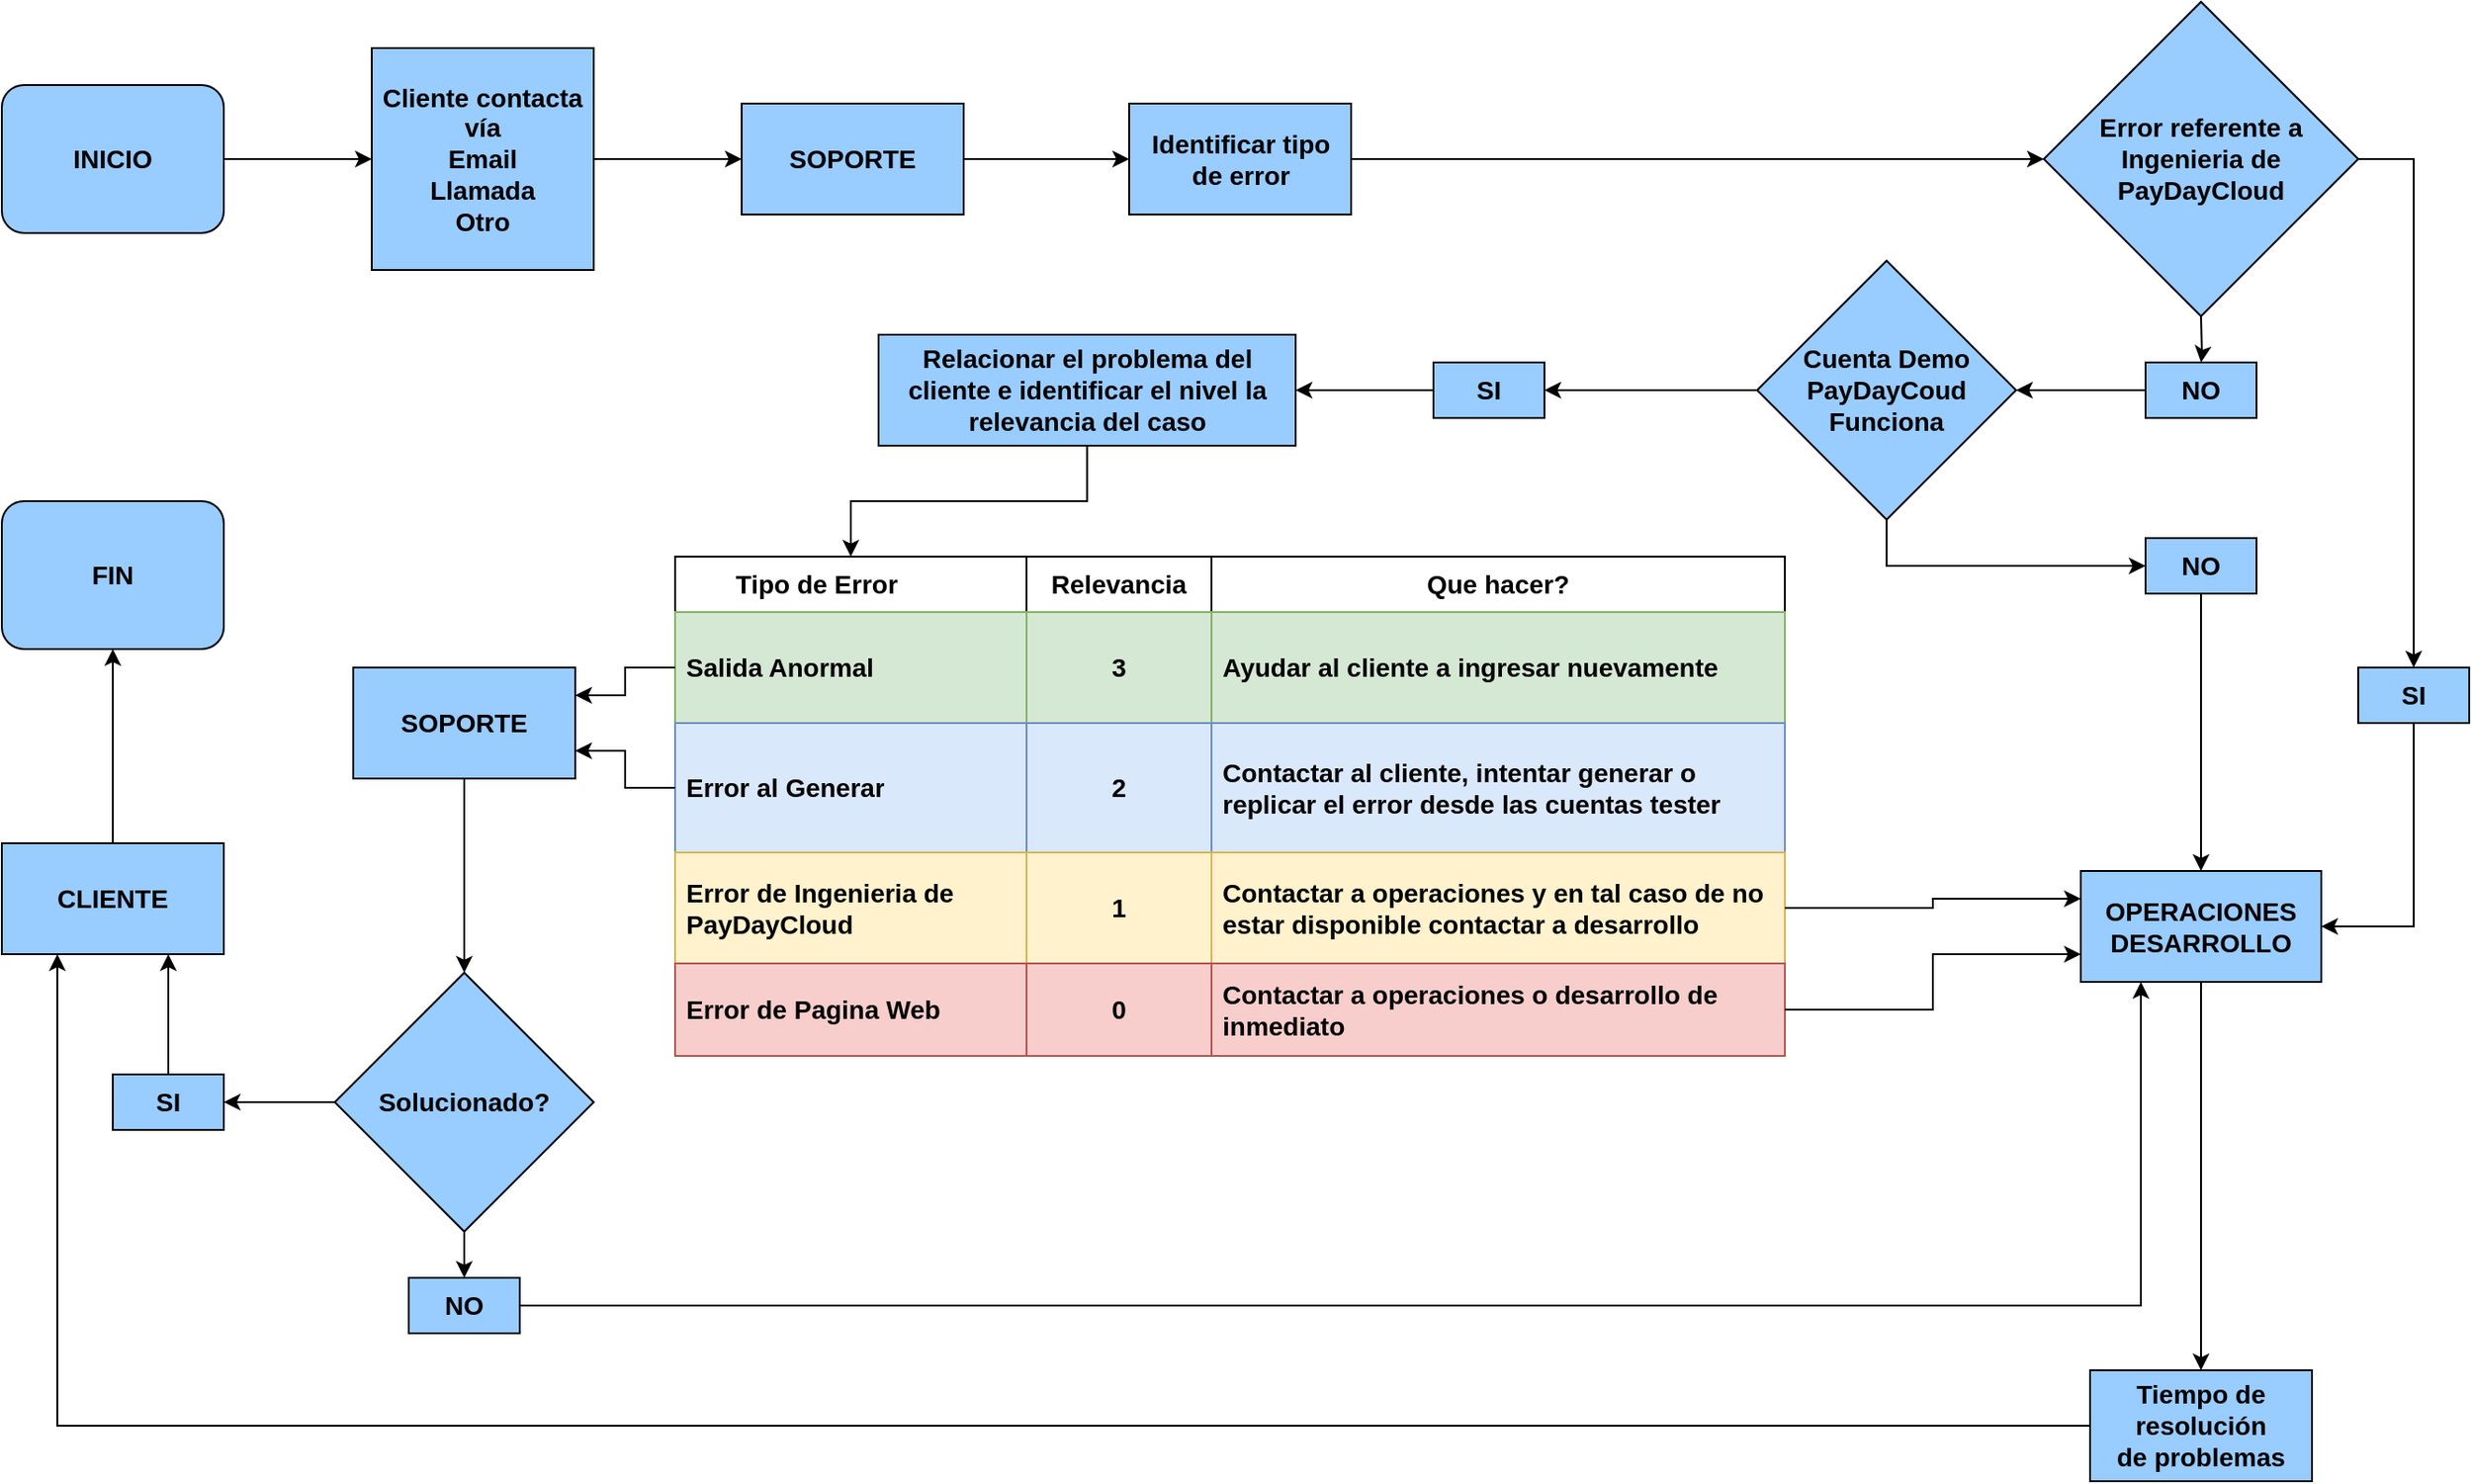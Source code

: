 <mxfile version="24.4.2" type="device">
  <diagram name="Página-1" id="1o-FO3JncRAwUnffeHW1">
    <mxGraphModel dx="1671" dy="892" grid="1" gridSize="10" guides="1" tooltips="1" connect="1" arrows="1" fold="1" page="1" pageScale="1" pageWidth="1400" pageHeight="850" math="0" shadow="0">
      <root>
        <mxCell id="0" />
        <mxCell id="1" parent="0" />
        <mxCell id="n5vAd--8Q2XryDapqnoA-5" value="FIN" style="rounded=1;whiteSpace=wrap;html=1;strokeColor=#000000;fillColor=#99CCFF;fontStyle=1;fontSize=14;" vertex="1" parent="1">
          <mxGeometry x="46" y="280" width="120" height="80" as="geometry" />
        </mxCell>
        <mxCell id="n5vAd--8Q2XryDapqnoA-18" value="" style="edgeStyle=orthogonalEdgeStyle;rounded=0;orthogonalLoop=1;jettySize=auto;html=1;strokeColor=#000000;fillColor=#99CCFF;fontStyle=1;fontSize=14;" edge="1" parent="1" source="n5vAd--8Q2XryDapqnoA-6" target="n5vAd--8Q2XryDapqnoA-7">
          <mxGeometry relative="1" as="geometry" />
        </mxCell>
        <mxCell id="n5vAd--8Q2XryDapqnoA-6" value="INICIO" style="rounded=1;whiteSpace=wrap;html=1;strokeColor=#000000;fillColor=#99CCFF;fontStyle=1;fontSize=14;" vertex="1" parent="1">
          <mxGeometry x="46" y="55" width="120" height="80" as="geometry" />
        </mxCell>
        <mxCell id="n5vAd--8Q2XryDapqnoA-19" value="" style="edgeStyle=orthogonalEdgeStyle;rounded=0;orthogonalLoop=1;jettySize=auto;html=1;strokeColor=#000000;fillColor=#99CCFF;fontStyle=1;fontSize=14;" edge="1" parent="1" source="n5vAd--8Q2XryDapqnoA-7" target="n5vAd--8Q2XryDapqnoA-8">
          <mxGeometry relative="1" as="geometry" />
        </mxCell>
        <mxCell id="n5vAd--8Q2XryDapqnoA-7" value="Cliente contacta vía&lt;div style=&quot;font-size: 14px;&quot;&gt;Email&lt;/div&gt;&lt;div style=&quot;font-size: 14px;&quot;&gt;Llamada&lt;/div&gt;&lt;div style=&quot;font-size: 14px;&quot;&gt;Otro&lt;/div&gt;" style="rounded=0;whiteSpace=wrap;html=1;strokeColor=#000000;fillColor=#99CCFF;fontStyle=1;fontSize=14;" vertex="1" parent="1">
          <mxGeometry x="246" y="35" width="120" height="120" as="geometry" />
        </mxCell>
        <mxCell id="n5vAd--8Q2XryDapqnoA-20" value="" style="edgeStyle=orthogonalEdgeStyle;rounded=0;orthogonalLoop=1;jettySize=auto;html=1;strokeColor=#000000;fillColor=#99CCFF;fontStyle=1;fontSize=14;" edge="1" parent="1" source="n5vAd--8Q2XryDapqnoA-8" target="n5vAd--8Q2XryDapqnoA-9">
          <mxGeometry relative="1" as="geometry" />
        </mxCell>
        <mxCell id="n5vAd--8Q2XryDapqnoA-8" value="SOPORTE" style="rounded=0;whiteSpace=wrap;html=1;strokeColor=#000000;fillColor=#99CCFF;fontStyle=1;fontSize=14;" vertex="1" parent="1">
          <mxGeometry x="446" y="65" width="120" height="60" as="geometry" />
        </mxCell>
        <mxCell id="n5vAd--8Q2XryDapqnoA-21" value="" style="edgeStyle=orthogonalEdgeStyle;rounded=0;orthogonalLoop=1;jettySize=auto;html=1;strokeColor=#000000;fillColor=#99CCFF;fontStyle=1;fontSize=14;" edge="1" parent="1" source="n5vAd--8Q2XryDapqnoA-9" target="n5vAd--8Q2XryDapqnoA-16">
          <mxGeometry relative="1" as="geometry" />
        </mxCell>
        <mxCell id="n5vAd--8Q2XryDapqnoA-9" value="Identificar tipo&lt;div style=&quot;font-size: 14px;&quot;&gt;de error&lt;/div&gt;" style="rounded=0;whiteSpace=wrap;html=1;strokeColor=#000000;fillColor=#99CCFF;fontStyle=1;fontSize=14;" vertex="1" parent="1">
          <mxGeometry x="655.5" y="65" width="120" height="60" as="geometry" />
        </mxCell>
        <mxCell id="n5vAd--8Q2XryDapqnoA-87" value="" style="edgeStyle=orthogonalEdgeStyle;rounded=0;orthogonalLoop=1;jettySize=auto;html=1;" edge="1" parent="1" source="n5vAd--8Q2XryDapqnoA-11" target="n5vAd--8Q2XryDapqnoA-34">
          <mxGeometry relative="1" as="geometry" />
        </mxCell>
        <mxCell id="n5vAd--8Q2XryDapqnoA-11" value="Cuenta Demo&lt;div style=&quot;font-size: 14px;&quot;&gt;PayDayCoud Funciona&lt;/div&gt;" style="rhombus;whiteSpace=wrap;html=1;strokeColor=#000000;fillColor=#99CCFF;fontStyle=1;fontSize=14;" vertex="1" parent="1">
          <mxGeometry x="995" y="150" width="140" height="140" as="geometry" />
        </mxCell>
        <mxCell id="n5vAd--8Q2XryDapqnoA-25" value="" style="edgeStyle=orthogonalEdgeStyle;rounded=0;orthogonalLoop=1;jettySize=auto;html=1;strokeColor=#000000;fillColor=#99CCFF;fontStyle=1;fontSize=14;" edge="1" parent="1" source="n5vAd--8Q2XryDapqnoA-13" target="n5vAd--8Q2XryDapqnoA-24">
          <mxGeometry relative="1" as="geometry" />
        </mxCell>
        <mxCell id="n5vAd--8Q2XryDapqnoA-13" value="OPERACIONES&lt;div style=&quot;font-size: 14px;&quot;&gt;DESARROLLO&lt;/div&gt;" style="rounded=0;whiteSpace=wrap;html=1;strokeColor=#000000;fillColor=#99CCFF;fontStyle=1;fontSize=14;" vertex="1" parent="1">
          <mxGeometry x="1170" y="480" width="130" height="60" as="geometry" />
        </mxCell>
        <mxCell id="n5vAd--8Q2XryDapqnoA-70" style="edgeStyle=orthogonalEdgeStyle;rounded=0;orthogonalLoop=1;jettySize=auto;html=1;" edge="1" parent="1" target="n5vAd--8Q2XryDapqnoA-31">
          <mxGeometry relative="1" as="geometry">
            <mxPoint x="1235" y="180" as="sourcePoint" />
          </mxGeometry>
        </mxCell>
        <mxCell id="n5vAd--8Q2XryDapqnoA-16" value="Error referente a&lt;div style=&quot;font-size: 14px;&quot;&gt;Ingenieria de PayDayCloud&lt;/div&gt;" style="rhombus;whiteSpace=wrap;html=1;direction=south;strokeColor=#000000;fillColor=#99CCFF;fontStyle=1;fontSize=14;" vertex="1" parent="1">
          <mxGeometry x="1150" y="10" width="170" height="170" as="geometry" />
        </mxCell>
        <mxCell id="n5vAd--8Q2XryDapqnoA-126" style="edgeStyle=orthogonalEdgeStyle;rounded=0;orthogonalLoop=1;jettySize=auto;html=1;entryX=0.25;entryY=1;entryDx=0;entryDy=0;" edge="1" parent="1" source="n5vAd--8Q2XryDapqnoA-24" target="n5vAd--8Q2XryDapqnoA-26">
          <mxGeometry relative="1" as="geometry" />
        </mxCell>
        <mxCell id="n5vAd--8Q2XryDapqnoA-24" value="Tiempo de resolución&lt;div style=&quot;font-size: 14px;&quot;&gt;de problemas&lt;/div&gt;" style="rounded=0;whiteSpace=wrap;html=1;strokeColor=#000000;fillColor=#99CCFF;fontStyle=1;fontSize=14;" vertex="1" parent="1">
          <mxGeometry x="1175" y="750" width="120" height="60" as="geometry" />
        </mxCell>
        <mxCell id="n5vAd--8Q2XryDapqnoA-116" style="edgeStyle=orthogonalEdgeStyle;rounded=0;orthogonalLoop=1;jettySize=auto;html=1;entryX=0.5;entryY=1;entryDx=0;entryDy=0;" edge="1" parent="1" source="n5vAd--8Q2XryDapqnoA-26" target="n5vAd--8Q2XryDapqnoA-5">
          <mxGeometry relative="1" as="geometry" />
        </mxCell>
        <mxCell id="n5vAd--8Q2XryDapqnoA-26" value="CLIENTE" style="rounded=0;whiteSpace=wrap;html=1;strokeColor=#000000;fillColor=#99CCFF;fontStyle=1;fontSize=14;" vertex="1" parent="1">
          <mxGeometry x="46" y="465" width="120" height="60" as="geometry" />
        </mxCell>
        <mxCell id="n5vAd--8Q2XryDapqnoA-41" value="" style="edgeStyle=orthogonalEdgeStyle;rounded=0;orthogonalLoop=1;jettySize=auto;html=1;entryX=0;entryY=0.5;entryDx=0;entryDy=0;strokeColor=#000000;fillColor=#99CCFF;fontStyle=1;fontSize=14;exitX=0.5;exitY=1;exitDx=0;exitDy=0;" edge="1" parent="1" source="n5vAd--8Q2XryDapqnoA-11" target="n5vAd--8Q2XryDapqnoA-33">
          <mxGeometry relative="1" as="geometry">
            <mxPoint x="672.5" y="415" as="sourcePoint" />
            <mxPoint x="827.5" y="595" as="targetPoint" />
            <Array as="points" />
          </mxGeometry>
        </mxCell>
        <mxCell id="n5vAd--8Q2XryDapqnoA-66" value="" style="edgeStyle=orthogonalEdgeStyle;rounded=0;orthogonalLoop=1;jettySize=auto;html=1;" edge="1" parent="1" source="n5vAd--8Q2XryDapqnoA-33" target="n5vAd--8Q2XryDapqnoA-13">
          <mxGeometry relative="1" as="geometry" />
        </mxCell>
        <mxCell id="n5vAd--8Q2XryDapqnoA-33" value="NO" style="text;html=1;align=center;verticalAlign=middle;whiteSpace=wrap;rounded=0;strokeColor=#000000;fillColor=#99CCFF;fontStyle=1;fontSize=14;" vertex="1" parent="1">
          <mxGeometry x="1205" y="300" width="60" height="30" as="geometry" />
        </mxCell>
        <mxCell id="n5vAd--8Q2XryDapqnoA-86" style="edgeStyle=orthogonalEdgeStyle;rounded=0;orthogonalLoop=1;jettySize=auto;html=1;entryX=1;entryY=0.5;entryDx=0;entryDy=0;" edge="1" parent="1" source="n5vAd--8Q2XryDapqnoA-31" target="n5vAd--8Q2XryDapqnoA-11">
          <mxGeometry relative="1" as="geometry" />
        </mxCell>
        <mxCell id="n5vAd--8Q2XryDapqnoA-31" value="NO" style="text;html=1;align=center;verticalAlign=middle;whiteSpace=wrap;rounded=0;strokeColor=#000000;fillColor=#99CCFF;fontStyle=1;fontSize=14;" vertex="1" parent="1">
          <mxGeometry x="1205" y="205" width="60" height="30" as="geometry" />
        </mxCell>
        <mxCell id="n5vAd--8Q2XryDapqnoA-90" value="" style="edgeStyle=orthogonalEdgeStyle;rounded=0;orthogonalLoop=1;jettySize=auto;html=1;" edge="1" parent="1" source="n5vAd--8Q2XryDapqnoA-34" target="n5vAd--8Q2XryDapqnoA-89">
          <mxGeometry relative="1" as="geometry" />
        </mxCell>
        <mxCell id="n5vAd--8Q2XryDapqnoA-34" value="SI" style="text;html=1;align=center;verticalAlign=middle;whiteSpace=wrap;rounded=0;strokeColor=#000000;fillColor=#99CCFF;fontStyle=1;fontSize=14;" vertex="1" parent="1">
          <mxGeometry x="820" y="205" width="60" height="30" as="geometry" />
        </mxCell>
        <mxCell id="n5vAd--8Q2XryDapqnoA-44" value="" style="edgeStyle=orthogonalEdgeStyle;rounded=0;orthogonalLoop=1;jettySize=auto;html=1;strokeColor=#000000;fillColor=#99CCFF;fontStyle=1;fontSize=14;exitX=0.5;exitY=0;exitDx=0;exitDy=0;entryX=0.5;entryY=0;entryDx=0;entryDy=0;" edge="1" parent="1" target="n5vAd--8Q2XryDapqnoA-32">
          <mxGeometry relative="1" as="geometry">
            <mxPoint x="1320" y="95" as="sourcePoint" />
            <mxPoint x="1147.5" y="595" as="targetPoint" />
            <Array as="points">
              <mxPoint x="1350" y="95" />
            </Array>
          </mxGeometry>
        </mxCell>
        <mxCell id="n5vAd--8Q2XryDapqnoA-69" style="edgeStyle=orthogonalEdgeStyle;rounded=0;orthogonalLoop=1;jettySize=auto;html=1;entryX=1;entryY=0.5;entryDx=0;entryDy=0;" edge="1" parent="1" source="n5vAd--8Q2XryDapqnoA-32" target="n5vAd--8Q2XryDapqnoA-13">
          <mxGeometry relative="1" as="geometry">
            <Array as="points">
              <mxPoint x="1350" y="510" />
            </Array>
          </mxGeometry>
        </mxCell>
        <mxCell id="n5vAd--8Q2XryDapqnoA-32" value="SI" style="text;html=1;align=center;verticalAlign=middle;whiteSpace=wrap;rounded=0;strokeColor=#000000;fillColor=#99CCFF;fontStyle=1;fontSize=14;" vertex="1" parent="1">
          <mxGeometry x="1320" y="370" width="60" height="30" as="geometry" />
        </mxCell>
        <mxCell id="n5vAd--8Q2XryDapqnoA-114" style="edgeStyle=orthogonalEdgeStyle;rounded=0;orthogonalLoop=1;jettySize=auto;html=1;" edge="1" parent="1" source="n5vAd--8Q2XryDapqnoA-14" target="n5vAd--8Q2XryDapqnoA-109">
          <mxGeometry relative="1" as="geometry" />
        </mxCell>
        <mxCell id="n5vAd--8Q2XryDapqnoA-14" value="SOPORTE" style="rounded=0;whiteSpace=wrap;html=1;strokeColor=#000000;fillColor=#99CCFF;fontStyle=1;fontSize=14;" vertex="1" parent="1">
          <mxGeometry x="236" y="370" width="120" height="60" as="geometry" />
        </mxCell>
        <mxCell id="n5vAd--8Q2XryDapqnoA-51" value="Tipo de Error&lt;span style=&quot;white-space: pre; font-size: 14px;&quot;&gt;&#x9;&lt;/span&gt;&lt;span style=&quot;white-space: pre; font-size: 14px;&quot;&gt;&#x9;&lt;/span&gt;" style="swimlane;fontStyle=1;childLayout=stackLayout;horizontal=1;startSize=30;horizontalStack=0;resizeParent=1;resizeParentMax=0;resizeLast=0;collapsible=1;marginBottom=0;whiteSpace=wrap;html=1;direction=east;flipH=1;fontSize=14;" vertex="1" parent="1">
          <mxGeometry x="410" y="310" width="190" height="270" as="geometry" />
        </mxCell>
        <mxCell id="n5vAd--8Q2XryDapqnoA-52" value="Salida Anormal" style="text;strokeColor=#82b366;fillColor=#d5e8d4;align=left;verticalAlign=middle;spacingLeft=4;spacingRight=4;overflow=hidden;points=[[0,0.5],[1,0.5]];portConstraint=eastwest;rotatable=0;whiteSpace=wrap;html=1;fontStyle=1;fontSize=14;" vertex="1" parent="n5vAd--8Q2XryDapqnoA-51">
          <mxGeometry y="30" width="190" height="60" as="geometry" />
        </mxCell>
        <mxCell id="n5vAd--8Q2XryDapqnoA-53" value="Error al Generar" style="text;strokeColor=#6c8ebf;fillColor=#dae8fc;align=left;verticalAlign=middle;spacingLeft=4;spacingRight=4;overflow=hidden;points=[[0,0.5],[1,0.5]];portConstraint=eastwest;rotatable=0;whiteSpace=wrap;html=1;fontStyle=1;fontSize=14;" vertex="1" parent="n5vAd--8Q2XryDapqnoA-51">
          <mxGeometry y="90" width="190" height="70" as="geometry" />
        </mxCell>
        <mxCell id="n5vAd--8Q2XryDapqnoA-83" value="Error de Ingenieria de PayDayCloud" style="text;strokeColor=#d6b656;fillColor=#fff2cc;align=left;verticalAlign=middle;spacingLeft=4;spacingRight=4;overflow=hidden;points=[[0,0.5],[1,0.5]];portConstraint=eastwest;rotatable=0;whiteSpace=wrap;html=1;fontStyle=1;fontSize=14;" vertex="1" parent="n5vAd--8Q2XryDapqnoA-51">
          <mxGeometry y="160" width="190" height="60" as="geometry" />
        </mxCell>
        <mxCell id="n5vAd--8Q2XryDapqnoA-54" value="Error de Pagina Web" style="text;strokeColor=#b85450;fillColor=#f8cecc;align=left;verticalAlign=middle;spacingLeft=4;spacingRight=4;overflow=hidden;points=[[0,0.5],[1,0.5]];portConstraint=eastwest;rotatable=0;whiteSpace=wrap;html=1;fontStyle=1;fontSize=14;" vertex="1" parent="n5vAd--8Q2XryDapqnoA-51">
          <mxGeometry y="220" width="190" height="50" as="geometry" />
        </mxCell>
        <mxCell id="n5vAd--8Q2XryDapqnoA-59" value="Que hacer?" style="swimlane;fontStyle=1;childLayout=stackLayout;horizontal=1;startSize=30;horizontalStack=0;resizeParent=1;resizeParentMax=0;resizeLast=0;collapsible=1;marginBottom=0;whiteSpace=wrap;html=1;fontSize=14;" vertex="1" parent="1">
          <mxGeometry x="700" y="310" width="310" height="270" as="geometry" />
        </mxCell>
        <mxCell id="n5vAd--8Q2XryDapqnoA-60" value="Ayudar al cliente a ingresar nuevamente" style="text;strokeColor=#82b366;fillColor=#d5e8d4;align=left;verticalAlign=middle;spacingLeft=4;spacingRight=4;overflow=hidden;points=[[0,0.5],[1,0.5]];portConstraint=eastwest;rotatable=0;whiteSpace=wrap;html=1;fontStyle=1;fontSize=14;" vertex="1" parent="n5vAd--8Q2XryDapqnoA-59">
          <mxGeometry y="30" width="310" height="60" as="geometry" />
        </mxCell>
        <mxCell id="n5vAd--8Q2XryDapqnoA-61" value="Contactar al cliente, intentar generar o replicar el error desde las cuentas tester" style="text;strokeColor=#6c8ebf;fillColor=#dae8fc;align=left;verticalAlign=middle;spacingLeft=4;spacingRight=4;overflow=hidden;points=[[0,0.5],[1,0.5]];portConstraint=eastwest;rotatable=0;whiteSpace=wrap;html=1;fontStyle=1;fontSize=14;" vertex="1" parent="n5vAd--8Q2XryDapqnoA-59">
          <mxGeometry y="90" width="310" height="70" as="geometry" />
        </mxCell>
        <mxCell id="n5vAd--8Q2XryDapqnoA-85" value="Contactar a operaciones y en tal caso de no estar disponible contactar a desarrollo" style="text;strokeColor=#d6b656;fillColor=#fff2cc;align=left;verticalAlign=middle;spacingLeft=4;spacingRight=4;overflow=hidden;points=[[0,0.5],[1,0.5]];portConstraint=eastwest;rotatable=0;whiteSpace=wrap;html=1;fontStyle=1;fontSize=14;" vertex="1" parent="n5vAd--8Q2XryDapqnoA-59">
          <mxGeometry y="160" width="310" height="60" as="geometry" />
        </mxCell>
        <mxCell id="n5vAd--8Q2XryDapqnoA-62" value="Contactar a operaciones o desarrollo de inmediato" style="text;strokeColor=#b85450;fillColor=#f8cecc;align=left;verticalAlign=middle;spacingLeft=4;spacingRight=4;overflow=hidden;points=[[0,0.5],[1,0.5]];portConstraint=eastwest;rotatable=0;whiteSpace=wrap;html=1;fontStyle=1;fontSize=14;" vertex="1" parent="n5vAd--8Q2XryDapqnoA-59">
          <mxGeometry y="220" width="310" height="50" as="geometry" />
        </mxCell>
        <mxCell id="n5vAd--8Q2XryDapqnoA-55" value="Relevancia" style="swimlane;fontStyle=1;childLayout=stackLayout;horizontal=1;startSize=30;horizontalStack=0;resizeParent=1;resizeParentMax=0;resizeLast=0;collapsible=1;marginBottom=0;whiteSpace=wrap;html=1;fontSize=14;" vertex="1" parent="1">
          <mxGeometry x="600" y="310" width="100" height="270" as="geometry" />
        </mxCell>
        <mxCell id="n5vAd--8Q2XryDapqnoA-56" value="3" style="text;strokeColor=#82b366;fillColor=#d5e8d4;align=center;verticalAlign=middle;spacingLeft=4;spacingRight=4;overflow=hidden;points=[[0,0.5],[1,0.5]];portConstraint=eastwest;rotatable=0;whiteSpace=wrap;html=1;fontStyle=1;fontSize=14;" vertex="1" parent="n5vAd--8Q2XryDapqnoA-55">
          <mxGeometry y="30" width="100" height="60" as="geometry" />
        </mxCell>
        <mxCell id="n5vAd--8Q2XryDapqnoA-57" value="2" style="text;strokeColor=#6c8ebf;fillColor=#dae8fc;align=center;verticalAlign=middle;spacingLeft=4;spacingRight=4;overflow=hidden;points=[[0,0.5],[1,0.5]];portConstraint=eastwest;rotatable=0;whiteSpace=wrap;html=1;fontStyle=1;fontSize=14;" vertex="1" parent="n5vAd--8Q2XryDapqnoA-55">
          <mxGeometry y="90" width="100" height="70" as="geometry" />
        </mxCell>
        <mxCell id="n5vAd--8Q2XryDapqnoA-84" value="1" style="text;strokeColor=#d6b656;fillColor=#fff2cc;align=center;verticalAlign=middle;spacingLeft=4;spacingRight=4;overflow=hidden;points=[[0,0.5],[1,0.5]];portConstraint=eastwest;rotatable=0;whiteSpace=wrap;html=1;fontStyle=1;fontSize=14;" vertex="1" parent="n5vAd--8Q2XryDapqnoA-55">
          <mxGeometry y="160" width="100" height="60" as="geometry" />
        </mxCell>
        <mxCell id="n5vAd--8Q2XryDapqnoA-58" value="0" style="text;strokeColor=#b85450;fillColor=#f8cecc;align=center;verticalAlign=middle;spacingLeft=4;spacingRight=4;overflow=hidden;points=[[0,0.5],[1,0.5]];portConstraint=eastwest;rotatable=0;whiteSpace=wrap;html=1;fontStyle=1;fontSize=14;" vertex="1" parent="n5vAd--8Q2XryDapqnoA-55">
          <mxGeometry y="220" width="100" height="50" as="geometry" />
        </mxCell>
        <mxCell id="n5vAd--8Q2XryDapqnoA-91" style="edgeStyle=orthogonalEdgeStyle;rounded=0;orthogonalLoop=1;jettySize=auto;html=1;entryX=0.5;entryY=0;entryDx=0;entryDy=0;" edge="1" parent="1" source="n5vAd--8Q2XryDapqnoA-89" target="n5vAd--8Q2XryDapqnoA-51">
          <mxGeometry relative="1" as="geometry" />
        </mxCell>
        <mxCell id="n5vAd--8Q2XryDapqnoA-89" value="Relacionar el problema del cliente e identificar el nivel la relevancia del caso" style="rounded=0;whiteSpace=wrap;html=1;strokeColor=#000000;fillColor=#99CCFF;fontStyle=1;fontSize=14;" vertex="1" parent="1">
          <mxGeometry x="520" y="190" width="225.5" height="60" as="geometry" />
        </mxCell>
        <mxCell id="n5vAd--8Q2XryDapqnoA-121" value="" style="edgeStyle=orthogonalEdgeStyle;rounded=0;orthogonalLoop=1;jettySize=auto;html=1;" edge="1" parent="1" source="n5vAd--8Q2XryDapqnoA-109" target="n5vAd--8Q2XryDapqnoA-120">
          <mxGeometry relative="1" as="geometry" />
        </mxCell>
        <mxCell id="n5vAd--8Q2XryDapqnoA-124" value="" style="edgeStyle=orthogonalEdgeStyle;rounded=0;orthogonalLoop=1;jettySize=auto;html=1;" edge="1" parent="1" source="n5vAd--8Q2XryDapqnoA-109" target="n5vAd--8Q2XryDapqnoA-119">
          <mxGeometry relative="1" as="geometry" />
        </mxCell>
        <mxCell id="n5vAd--8Q2XryDapqnoA-109" value="Solucionado?" style="rhombus;whiteSpace=wrap;html=1;strokeColor=#000000;fillColor=#99CCFF;fontStyle=1;fontSize=14;" vertex="1" parent="1">
          <mxGeometry x="226" y="535" width="140" height="140" as="geometry" />
        </mxCell>
        <mxCell id="n5vAd--8Q2XryDapqnoA-112" style="edgeStyle=orthogonalEdgeStyle;rounded=0;orthogonalLoop=1;jettySize=auto;html=1;entryX=1;entryY=0.25;entryDx=0;entryDy=0;" edge="1" parent="1" source="n5vAd--8Q2XryDapqnoA-52" target="n5vAd--8Q2XryDapqnoA-14">
          <mxGeometry relative="1" as="geometry" />
        </mxCell>
        <mxCell id="n5vAd--8Q2XryDapqnoA-113" style="edgeStyle=orthogonalEdgeStyle;rounded=0;orthogonalLoop=1;jettySize=auto;html=1;entryX=1;entryY=0.75;entryDx=0;entryDy=0;" edge="1" parent="1" source="n5vAd--8Q2XryDapqnoA-53" target="n5vAd--8Q2XryDapqnoA-14">
          <mxGeometry relative="1" as="geometry" />
        </mxCell>
        <mxCell id="n5vAd--8Q2XryDapqnoA-117" style="edgeStyle=orthogonalEdgeStyle;rounded=0;orthogonalLoop=1;jettySize=auto;html=1;entryX=0;entryY=0.25;entryDx=0;entryDy=0;" edge="1" parent="1" source="n5vAd--8Q2XryDapqnoA-85" target="n5vAd--8Q2XryDapqnoA-13">
          <mxGeometry relative="1" as="geometry">
            <Array as="points">
              <mxPoint x="1090" y="500" />
              <mxPoint x="1090" y="495" />
            </Array>
          </mxGeometry>
        </mxCell>
        <mxCell id="n5vAd--8Q2XryDapqnoA-118" style="edgeStyle=orthogonalEdgeStyle;rounded=0;orthogonalLoop=1;jettySize=auto;html=1;entryX=0;entryY=0.75;entryDx=0;entryDy=0;" edge="1" parent="1" source="n5vAd--8Q2XryDapqnoA-62" target="n5vAd--8Q2XryDapqnoA-13">
          <mxGeometry relative="1" as="geometry" />
        </mxCell>
        <mxCell id="n5vAd--8Q2XryDapqnoA-129" style="edgeStyle=orthogonalEdgeStyle;rounded=0;orthogonalLoop=1;jettySize=auto;html=1;entryX=0.75;entryY=1;entryDx=0;entryDy=0;" edge="1" parent="1" source="n5vAd--8Q2XryDapqnoA-119" target="n5vAd--8Q2XryDapqnoA-26">
          <mxGeometry relative="1" as="geometry" />
        </mxCell>
        <mxCell id="n5vAd--8Q2XryDapqnoA-119" value="SI" style="text;html=1;align=center;verticalAlign=middle;whiteSpace=wrap;rounded=0;strokeColor=#000000;fillColor=#99CCFF;fontStyle=1;fontSize=14;" vertex="1" parent="1">
          <mxGeometry x="106" y="590" width="60" height="30" as="geometry" />
        </mxCell>
        <mxCell id="n5vAd--8Q2XryDapqnoA-130" style="edgeStyle=orthogonalEdgeStyle;rounded=0;orthogonalLoop=1;jettySize=auto;html=1;entryX=0.25;entryY=1;entryDx=0;entryDy=0;" edge="1" parent="1" source="n5vAd--8Q2XryDapqnoA-120" target="n5vAd--8Q2XryDapqnoA-13">
          <mxGeometry relative="1" as="geometry" />
        </mxCell>
        <mxCell id="n5vAd--8Q2XryDapqnoA-120" value="NO" style="text;html=1;align=center;verticalAlign=middle;whiteSpace=wrap;rounded=0;strokeColor=#000000;fillColor=#99CCFF;fontStyle=1;fontSize=14;" vertex="1" parent="1">
          <mxGeometry x="266" y="700" width="60" height="30" as="geometry" />
        </mxCell>
      </root>
    </mxGraphModel>
  </diagram>
</mxfile>
